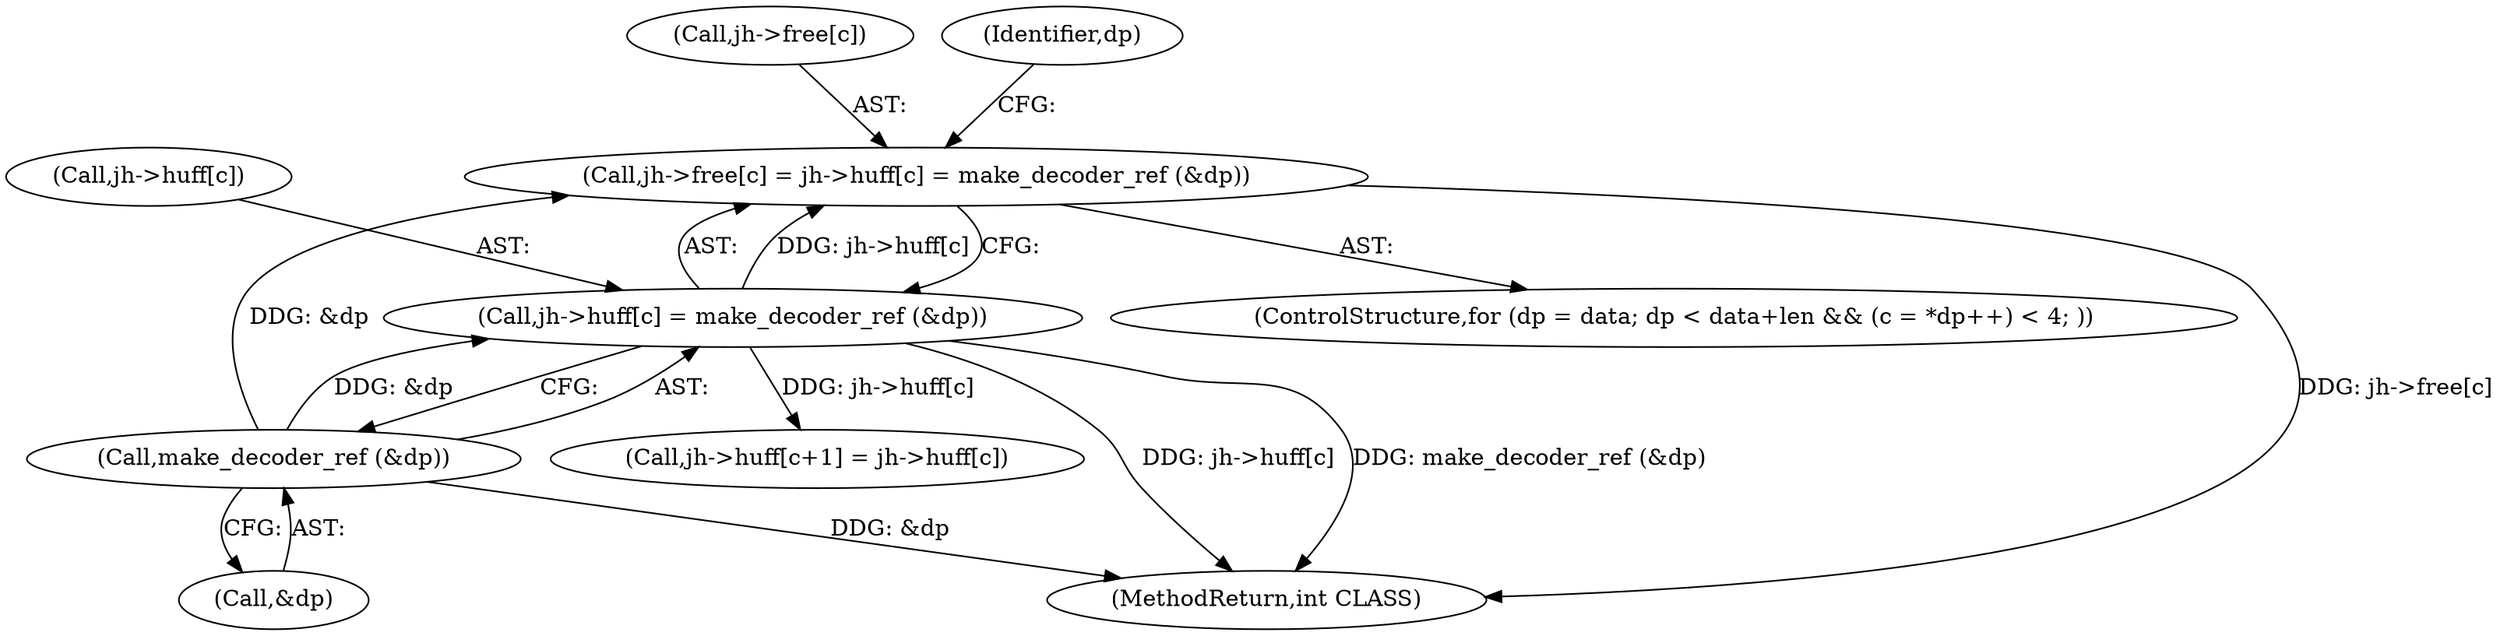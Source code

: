 digraph "0_rawstudio_983bda1f0fa5fa86884381208274198a620f006e@API" {
"1000274" [label="(Call,jh->free[c] = jh->huff[c] = make_decoder_ref (&dp))"];
"1000280" [label="(Call,jh->huff[c] = make_decoder_ref (&dp))"];
"1000286" [label="(Call,make_decoder_ref (&dp))"];
"1000281" [label="(Call,jh->huff[c])"];
"1000350" [label="(Call,jh->huff[c+1] = jh->huff[c])"];
"1000286" [label="(Call,make_decoder_ref (&dp))"];
"1000287" [label="(Call,&dp)"];
"1000275" [label="(Call,jh->free[c])"];
"1000280" [label="(Call,jh->huff[c] = make_decoder_ref (&dp))"];
"1000257" [label="(ControlStructure,for (dp = data; dp < data+len && (c = *dp++) < 4; ))"];
"1000418" [label="(MethodReturn,int CLASS)"];
"1000274" [label="(Call,jh->free[c] = jh->huff[c] = make_decoder_ref (&dp))"];
"1000263" [label="(Identifier,dp)"];
"1000274" -> "1000257"  [label="AST: "];
"1000274" -> "1000280"  [label="CFG: "];
"1000275" -> "1000274"  [label="AST: "];
"1000280" -> "1000274"  [label="AST: "];
"1000263" -> "1000274"  [label="CFG: "];
"1000274" -> "1000418"  [label="DDG: jh->free[c]"];
"1000280" -> "1000274"  [label="DDG: jh->huff[c]"];
"1000286" -> "1000274"  [label="DDG: &dp"];
"1000280" -> "1000286"  [label="CFG: "];
"1000281" -> "1000280"  [label="AST: "];
"1000286" -> "1000280"  [label="AST: "];
"1000280" -> "1000418"  [label="DDG: make_decoder_ref (&dp)"];
"1000280" -> "1000418"  [label="DDG: jh->huff[c]"];
"1000286" -> "1000280"  [label="DDG: &dp"];
"1000280" -> "1000350"  [label="DDG: jh->huff[c]"];
"1000286" -> "1000287"  [label="CFG: "];
"1000287" -> "1000286"  [label="AST: "];
"1000286" -> "1000418"  [label="DDG: &dp"];
}
